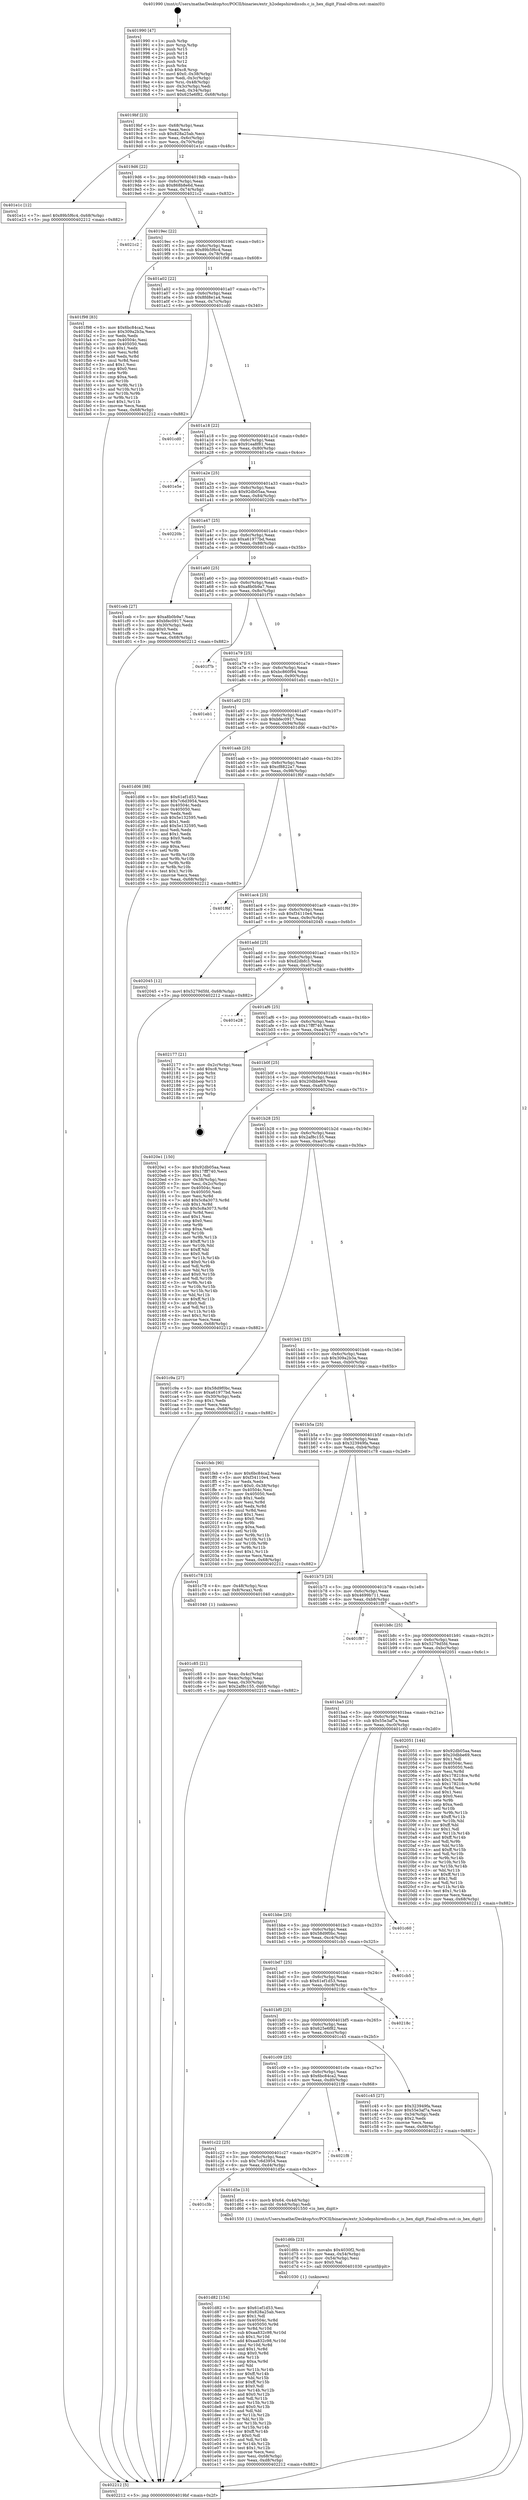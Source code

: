 digraph "0x401990" {
  label = "0x401990 (/mnt/c/Users/mathe/Desktop/tcc/POCII/binaries/extr_h2odepshiredissds.c_is_hex_digit_Final-ollvm.out::main(0))"
  labelloc = "t"
  node[shape=record]

  Entry [label="",width=0.3,height=0.3,shape=circle,fillcolor=black,style=filled]
  "0x4019bf" [label="{
     0x4019bf [23]\l
     | [instrs]\l
     &nbsp;&nbsp;0x4019bf \<+3\>: mov -0x68(%rbp),%eax\l
     &nbsp;&nbsp;0x4019c2 \<+2\>: mov %eax,%ecx\l
     &nbsp;&nbsp;0x4019c4 \<+6\>: sub $0x828a25ab,%ecx\l
     &nbsp;&nbsp;0x4019ca \<+3\>: mov %eax,-0x6c(%rbp)\l
     &nbsp;&nbsp;0x4019cd \<+3\>: mov %ecx,-0x70(%rbp)\l
     &nbsp;&nbsp;0x4019d0 \<+6\>: je 0000000000401e1c \<main+0x48c\>\l
  }"]
  "0x401e1c" [label="{
     0x401e1c [12]\l
     | [instrs]\l
     &nbsp;&nbsp;0x401e1c \<+7\>: movl $0x89b5f6c4,-0x68(%rbp)\l
     &nbsp;&nbsp;0x401e23 \<+5\>: jmp 0000000000402212 \<main+0x882\>\l
  }"]
  "0x4019d6" [label="{
     0x4019d6 [22]\l
     | [instrs]\l
     &nbsp;&nbsp;0x4019d6 \<+5\>: jmp 00000000004019db \<main+0x4b\>\l
     &nbsp;&nbsp;0x4019db \<+3\>: mov -0x6c(%rbp),%eax\l
     &nbsp;&nbsp;0x4019de \<+5\>: sub $0x868b8e6d,%eax\l
     &nbsp;&nbsp;0x4019e3 \<+3\>: mov %eax,-0x74(%rbp)\l
     &nbsp;&nbsp;0x4019e6 \<+6\>: je 00000000004021c2 \<main+0x832\>\l
  }"]
  Exit [label="",width=0.3,height=0.3,shape=circle,fillcolor=black,style=filled,peripheries=2]
  "0x4021c2" [label="{
     0x4021c2\l
  }", style=dashed]
  "0x4019ec" [label="{
     0x4019ec [22]\l
     | [instrs]\l
     &nbsp;&nbsp;0x4019ec \<+5\>: jmp 00000000004019f1 \<main+0x61\>\l
     &nbsp;&nbsp;0x4019f1 \<+3\>: mov -0x6c(%rbp),%eax\l
     &nbsp;&nbsp;0x4019f4 \<+5\>: sub $0x89b5f6c4,%eax\l
     &nbsp;&nbsp;0x4019f9 \<+3\>: mov %eax,-0x78(%rbp)\l
     &nbsp;&nbsp;0x4019fc \<+6\>: je 0000000000401f98 \<main+0x608\>\l
  }"]
  "0x401d82" [label="{
     0x401d82 [154]\l
     | [instrs]\l
     &nbsp;&nbsp;0x401d82 \<+5\>: mov $0x61ef1d53,%esi\l
     &nbsp;&nbsp;0x401d87 \<+5\>: mov $0x828a25ab,%ecx\l
     &nbsp;&nbsp;0x401d8c \<+2\>: mov $0x1,%dl\l
     &nbsp;&nbsp;0x401d8e \<+8\>: mov 0x40504c,%r8d\l
     &nbsp;&nbsp;0x401d96 \<+8\>: mov 0x405050,%r9d\l
     &nbsp;&nbsp;0x401d9e \<+3\>: mov %r8d,%r10d\l
     &nbsp;&nbsp;0x401da1 \<+7\>: sub $0xaa832c98,%r10d\l
     &nbsp;&nbsp;0x401da8 \<+4\>: sub $0x1,%r10d\l
     &nbsp;&nbsp;0x401dac \<+7\>: add $0xaa832c98,%r10d\l
     &nbsp;&nbsp;0x401db3 \<+4\>: imul %r10d,%r8d\l
     &nbsp;&nbsp;0x401db7 \<+4\>: and $0x1,%r8d\l
     &nbsp;&nbsp;0x401dbb \<+4\>: cmp $0x0,%r8d\l
     &nbsp;&nbsp;0x401dbf \<+4\>: sete %r11b\l
     &nbsp;&nbsp;0x401dc3 \<+4\>: cmp $0xa,%r9d\l
     &nbsp;&nbsp;0x401dc7 \<+3\>: setl %bl\l
     &nbsp;&nbsp;0x401dca \<+3\>: mov %r11b,%r14b\l
     &nbsp;&nbsp;0x401dcd \<+4\>: xor $0xff,%r14b\l
     &nbsp;&nbsp;0x401dd1 \<+3\>: mov %bl,%r15b\l
     &nbsp;&nbsp;0x401dd4 \<+4\>: xor $0xff,%r15b\l
     &nbsp;&nbsp;0x401dd8 \<+3\>: xor $0x0,%dl\l
     &nbsp;&nbsp;0x401ddb \<+3\>: mov %r14b,%r12b\l
     &nbsp;&nbsp;0x401dde \<+4\>: and $0x0,%r12b\l
     &nbsp;&nbsp;0x401de2 \<+3\>: and %dl,%r11b\l
     &nbsp;&nbsp;0x401de5 \<+3\>: mov %r15b,%r13b\l
     &nbsp;&nbsp;0x401de8 \<+4\>: and $0x0,%r13b\l
     &nbsp;&nbsp;0x401dec \<+2\>: and %dl,%bl\l
     &nbsp;&nbsp;0x401dee \<+3\>: or %r11b,%r12b\l
     &nbsp;&nbsp;0x401df1 \<+3\>: or %bl,%r13b\l
     &nbsp;&nbsp;0x401df4 \<+3\>: xor %r13b,%r12b\l
     &nbsp;&nbsp;0x401df7 \<+3\>: or %r15b,%r14b\l
     &nbsp;&nbsp;0x401dfa \<+4\>: xor $0xff,%r14b\l
     &nbsp;&nbsp;0x401dfe \<+3\>: or $0x0,%dl\l
     &nbsp;&nbsp;0x401e01 \<+3\>: and %dl,%r14b\l
     &nbsp;&nbsp;0x401e04 \<+3\>: or %r14b,%r12b\l
     &nbsp;&nbsp;0x401e07 \<+4\>: test $0x1,%r12b\l
     &nbsp;&nbsp;0x401e0b \<+3\>: cmovne %ecx,%esi\l
     &nbsp;&nbsp;0x401e0e \<+3\>: mov %esi,-0x68(%rbp)\l
     &nbsp;&nbsp;0x401e11 \<+6\>: mov %eax,-0xd8(%rbp)\l
     &nbsp;&nbsp;0x401e17 \<+5\>: jmp 0000000000402212 \<main+0x882\>\l
  }"]
  "0x401f98" [label="{
     0x401f98 [83]\l
     | [instrs]\l
     &nbsp;&nbsp;0x401f98 \<+5\>: mov $0x6bc84ca2,%eax\l
     &nbsp;&nbsp;0x401f9d \<+5\>: mov $0x309a2b3a,%ecx\l
     &nbsp;&nbsp;0x401fa2 \<+2\>: xor %edx,%edx\l
     &nbsp;&nbsp;0x401fa4 \<+7\>: mov 0x40504c,%esi\l
     &nbsp;&nbsp;0x401fab \<+7\>: mov 0x405050,%edi\l
     &nbsp;&nbsp;0x401fb2 \<+3\>: sub $0x1,%edx\l
     &nbsp;&nbsp;0x401fb5 \<+3\>: mov %esi,%r8d\l
     &nbsp;&nbsp;0x401fb8 \<+3\>: add %edx,%r8d\l
     &nbsp;&nbsp;0x401fbb \<+4\>: imul %r8d,%esi\l
     &nbsp;&nbsp;0x401fbf \<+3\>: and $0x1,%esi\l
     &nbsp;&nbsp;0x401fc2 \<+3\>: cmp $0x0,%esi\l
     &nbsp;&nbsp;0x401fc5 \<+4\>: sete %r9b\l
     &nbsp;&nbsp;0x401fc9 \<+3\>: cmp $0xa,%edi\l
     &nbsp;&nbsp;0x401fcc \<+4\>: setl %r10b\l
     &nbsp;&nbsp;0x401fd0 \<+3\>: mov %r9b,%r11b\l
     &nbsp;&nbsp;0x401fd3 \<+3\>: and %r10b,%r11b\l
     &nbsp;&nbsp;0x401fd6 \<+3\>: xor %r10b,%r9b\l
     &nbsp;&nbsp;0x401fd9 \<+3\>: or %r9b,%r11b\l
     &nbsp;&nbsp;0x401fdc \<+4\>: test $0x1,%r11b\l
     &nbsp;&nbsp;0x401fe0 \<+3\>: cmovne %ecx,%eax\l
     &nbsp;&nbsp;0x401fe3 \<+3\>: mov %eax,-0x68(%rbp)\l
     &nbsp;&nbsp;0x401fe6 \<+5\>: jmp 0000000000402212 \<main+0x882\>\l
  }"]
  "0x401a02" [label="{
     0x401a02 [22]\l
     | [instrs]\l
     &nbsp;&nbsp;0x401a02 \<+5\>: jmp 0000000000401a07 \<main+0x77\>\l
     &nbsp;&nbsp;0x401a07 \<+3\>: mov -0x6c(%rbp),%eax\l
     &nbsp;&nbsp;0x401a0a \<+5\>: sub $0x8fd8e1a4,%eax\l
     &nbsp;&nbsp;0x401a0f \<+3\>: mov %eax,-0x7c(%rbp)\l
     &nbsp;&nbsp;0x401a12 \<+6\>: je 0000000000401cd0 \<main+0x340\>\l
  }"]
  "0x401d6b" [label="{
     0x401d6b [23]\l
     | [instrs]\l
     &nbsp;&nbsp;0x401d6b \<+10\>: movabs $0x4030f2,%rdi\l
     &nbsp;&nbsp;0x401d75 \<+3\>: mov %eax,-0x54(%rbp)\l
     &nbsp;&nbsp;0x401d78 \<+3\>: mov -0x54(%rbp),%esi\l
     &nbsp;&nbsp;0x401d7b \<+2\>: mov $0x0,%al\l
     &nbsp;&nbsp;0x401d7d \<+5\>: call 0000000000401030 \<printf@plt\>\l
     | [calls]\l
     &nbsp;&nbsp;0x401030 \{1\} (unknown)\l
  }"]
  "0x401cd0" [label="{
     0x401cd0\l
  }", style=dashed]
  "0x401a18" [label="{
     0x401a18 [22]\l
     | [instrs]\l
     &nbsp;&nbsp;0x401a18 \<+5\>: jmp 0000000000401a1d \<main+0x8d\>\l
     &nbsp;&nbsp;0x401a1d \<+3\>: mov -0x6c(%rbp),%eax\l
     &nbsp;&nbsp;0x401a20 \<+5\>: sub $0x91ea8f81,%eax\l
     &nbsp;&nbsp;0x401a25 \<+3\>: mov %eax,-0x80(%rbp)\l
     &nbsp;&nbsp;0x401a28 \<+6\>: je 0000000000401e5e \<main+0x4ce\>\l
  }"]
  "0x401c3b" [label="{
     0x401c3b\l
  }", style=dashed]
  "0x401e5e" [label="{
     0x401e5e\l
  }", style=dashed]
  "0x401a2e" [label="{
     0x401a2e [25]\l
     | [instrs]\l
     &nbsp;&nbsp;0x401a2e \<+5\>: jmp 0000000000401a33 \<main+0xa3\>\l
     &nbsp;&nbsp;0x401a33 \<+3\>: mov -0x6c(%rbp),%eax\l
     &nbsp;&nbsp;0x401a36 \<+5\>: sub $0x92db05aa,%eax\l
     &nbsp;&nbsp;0x401a3b \<+6\>: mov %eax,-0x84(%rbp)\l
     &nbsp;&nbsp;0x401a41 \<+6\>: je 000000000040220b \<main+0x87b\>\l
  }"]
  "0x401d5e" [label="{
     0x401d5e [13]\l
     | [instrs]\l
     &nbsp;&nbsp;0x401d5e \<+4\>: movb $0x64,-0x4d(%rbp)\l
     &nbsp;&nbsp;0x401d62 \<+4\>: movsbl -0x4d(%rbp),%edi\l
     &nbsp;&nbsp;0x401d66 \<+5\>: call 0000000000401550 \<is_hex_digit\>\l
     | [calls]\l
     &nbsp;&nbsp;0x401550 \{1\} (/mnt/c/Users/mathe/Desktop/tcc/POCII/binaries/extr_h2odepshiredissds.c_is_hex_digit_Final-ollvm.out::is_hex_digit)\l
  }"]
  "0x40220b" [label="{
     0x40220b\l
  }", style=dashed]
  "0x401a47" [label="{
     0x401a47 [25]\l
     | [instrs]\l
     &nbsp;&nbsp;0x401a47 \<+5\>: jmp 0000000000401a4c \<main+0xbc\>\l
     &nbsp;&nbsp;0x401a4c \<+3\>: mov -0x6c(%rbp),%eax\l
     &nbsp;&nbsp;0x401a4f \<+5\>: sub $0xa61977bd,%eax\l
     &nbsp;&nbsp;0x401a54 \<+6\>: mov %eax,-0x88(%rbp)\l
     &nbsp;&nbsp;0x401a5a \<+6\>: je 0000000000401ceb \<main+0x35b\>\l
  }"]
  "0x401c22" [label="{
     0x401c22 [25]\l
     | [instrs]\l
     &nbsp;&nbsp;0x401c22 \<+5\>: jmp 0000000000401c27 \<main+0x297\>\l
     &nbsp;&nbsp;0x401c27 \<+3\>: mov -0x6c(%rbp),%eax\l
     &nbsp;&nbsp;0x401c2a \<+5\>: sub $0x7c6d3954,%eax\l
     &nbsp;&nbsp;0x401c2f \<+6\>: mov %eax,-0xd4(%rbp)\l
     &nbsp;&nbsp;0x401c35 \<+6\>: je 0000000000401d5e \<main+0x3ce\>\l
  }"]
  "0x401ceb" [label="{
     0x401ceb [27]\l
     | [instrs]\l
     &nbsp;&nbsp;0x401ceb \<+5\>: mov $0xa8b0b9a7,%eax\l
     &nbsp;&nbsp;0x401cf0 \<+5\>: mov $0xbfec0917,%ecx\l
     &nbsp;&nbsp;0x401cf5 \<+3\>: mov -0x30(%rbp),%edx\l
     &nbsp;&nbsp;0x401cf8 \<+3\>: cmp $0x0,%edx\l
     &nbsp;&nbsp;0x401cfb \<+3\>: cmove %ecx,%eax\l
     &nbsp;&nbsp;0x401cfe \<+3\>: mov %eax,-0x68(%rbp)\l
     &nbsp;&nbsp;0x401d01 \<+5\>: jmp 0000000000402212 \<main+0x882\>\l
  }"]
  "0x401a60" [label="{
     0x401a60 [25]\l
     | [instrs]\l
     &nbsp;&nbsp;0x401a60 \<+5\>: jmp 0000000000401a65 \<main+0xd5\>\l
     &nbsp;&nbsp;0x401a65 \<+3\>: mov -0x6c(%rbp),%eax\l
     &nbsp;&nbsp;0x401a68 \<+5\>: sub $0xa8b0b9a7,%eax\l
     &nbsp;&nbsp;0x401a6d \<+6\>: mov %eax,-0x8c(%rbp)\l
     &nbsp;&nbsp;0x401a73 \<+6\>: je 0000000000401f7b \<main+0x5eb\>\l
  }"]
  "0x4021f8" [label="{
     0x4021f8\l
  }", style=dashed]
  "0x401f7b" [label="{
     0x401f7b\l
  }", style=dashed]
  "0x401a79" [label="{
     0x401a79 [25]\l
     | [instrs]\l
     &nbsp;&nbsp;0x401a79 \<+5\>: jmp 0000000000401a7e \<main+0xee\>\l
     &nbsp;&nbsp;0x401a7e \<+3\>: mov -0x6c(%rbp),%eax\l
     &nbsp;&nbsp;0x401a81 \<+5\>: sub $0xbc860f94,%eax\l
     &nbsp;&nbsp;0x401a86 \<+6\>: mov %eax,-0x90(%rbp)\l
     &nbsp;&nbsp;0x401a8c \<+6\>: je 0000000000401eb1 \<main+0x521\>\l
  }"]
  "0x401c85" [label="{
     0x401c85 [21]\l
     | [instrs]\l
     &nbsp;&nbsp;0x401c85 \<+3\>: mov %eax,-0x4c(%rbp)\l
     &nbsp;&nbsp;0x401c88 \<+3\>: mov -0x4c(%rbp),%eax\l
     &nbsp;&nbsp;0x401c8b \<+3\>: mov %eax,-0x30(%rbp)\l
     &nbsp;&nbsp;0x401c8e \<+7\>: movl $0x2af8c155,-0x68(%rbp)\l
     &nbsp;&nbsp;0x401c95 \<+5\>: jmp 0000000000402212 \<main+0x882\>\l
  }"]
  "0x401eb1" [label="{
     0x401eb1\l
  }", style=dashed]
  "0x401a92" [label="{
     0x401a92 [25]\l
     | [instrs]\l
     &nbsp;&nbsp;0x401a92 \<+5\>: jmp 0000000000401a97 \<main+0x107\>\l
     &nbsp;&nbsp;0x401a97 \<+3\>: mov -0x6c(%rbp),%eax\l
     &nbsp;&nbsp;0x401a9a \<+5\>: sub $0xbfec0917,%eax\l
     &nbsp;&nbsp;0x401a9f \<+6\>: mov %eax,-0x94(%rbp)\l
     &nbsp;&nbsp;0x401aa5 \<+6\>: je 0000000000401d06 \<main+0x376\>\l
  }"]
  "0x401990" [label="{
     0x401990 [47]\l
     | [instrs]\l
     &nbsp;&nbsp;0x401990 \<+1\>: push %rbp\l
     &nbsp;&nbsp;0x401991 \<+3\>: mov %rsp,%rbp\l
     &nbsp;&nbsp;0x401994 \<+2\>: push %r15\l
     &nbsp;&nbsp;0x401996 \<+2\>: push %r14\l
     &nbsp;&nbsp;0x401998 \<+2\>: push %r13\l
     &nbsp;&nbsp;0x40199a \<+2\>: push %r12\l
     &nbsp;&nbsp;0x40199c \<+1\>: push %rbx\l
     &nbsp;&nbsp;0x40199d \<+7\>: sub $0xc8,%rsp\l
     &nbsp;&nbsp;0x4019a4 \<+7\>: movl $0x0,-0x38(%rbp)\l
     &nbsp;&nbsp;0x4019ab \<+3\>: mov %edi,-0x3c(%rbp)\l
     &nbsp;&nbsp;0x4019ae \<+4\>: mov %rsi,-0x48(%rbp)\l
     &nbsp;&nbsp;0x4019b2 \<+3\>: mov -0x3c(%rbp),%edi\l
     &nbsp;&nbsp;0x4019b5 \<+3\>: mov %edi,-0x34(%rbp)\l
     &nbsp;&nbsp;0x4019b8 \<+7\>: movl $0x625e6f82,-0x68(%rbp)\l
  }"]
  "0x401d06" [label="{
     0x401d06 [88]\l
     | [instrs]\l
     &nbsp;&nbsp;0x401d06 \<+5\>: mov $0x61ef1d53,%eax\l
     &nbsp;&nbsp;0x401d0b \<+5\>: mov $0x7c6d3954,%ecx\l
     &nbsp;&nbsp;0x401d10 \<+7\>: mov 0x40504c,%edx\l
     &nbsp;&nbsp;0x401d17 \<+7\>: mov 0x405050,%esi\l
     &nbsp;&nbsp;0x401d1e \<+2\>: mov %edx,%edi\l
     &nbsp;&nbsp;0x401d20 \<+6\>: sub $0x5e132595,%edi\l
     &nbsp;&nbsp;0x401d26 \<+3\>: sub $0x1,%edi\l
     &nbsp;&nbsp;0x401d29 \<+6\>: add $0x5e132595,%edi\l
     &nbsp;&nbsp;0x401d2f \<+3\>: imul %edi,%edx\l
     &nbsp;&nbsp;0x401d32 \<+3\>: and $0x1,%edx\l
     &nbsp;&nbsp;0x401d35 \<+3\>: cmp $0x0,%edx\l
     &nbsp;&nbsp;0x401d38 \<+4\>: sete %r8b\l
     &nbsp;&nbsp;0x401d3c \<+3\>: cmp $0xa,%esi\l
     &nbsp;&nbsp;0x401d3f \<+4\>: setl %r9b\l
     &nbsp;&nbsp;0x401d43 \<+3\>: mov %r8b,%r10b\l
     &nbsp;&nbsp;0x401d46 \<+3\>: and %r9b,%r10b\l
     &nbsp;&nbsp;0x401d49 \<+3\>: xor %r9b,%r8b\l
     &nbsp;&nbsp;0x401d4c \<+3\>: or %r8b,%r10b\l
     &nbsp;&nbsp;0x401d4f \<+4\>: test $0x1,%r10b\l
     &nbsp;&nbsp;0x401d53 \<+3\>: cmovne %ecx,%eax\l
     &nbsp;&nbsp;0x401d56 \<+3\>: mov %eax,-0x68(%rbp)\l
     &nbsp;&nbsp;0x401d59 \<+5\>: jmp 0000000000402212 \<main+0x882\>\l
  }"]
  "0x401aab" [label="{
     0x401aab [25]\l
     | [instrs]\l
     &nbsp;&nbsp;0x401aab \<+5\>: jmp 0000000000401ab0 \<main+0x120\>\l
     &nbsp;&nbsp;0x401ab0 \<+3\>: mov -0x6c(%rbp),%eax\l
     &nbsp;&nbsp;0x401ab3 \<+5\>: sub $0xcf8822a7,%eax\l
     &nbsp;&nbsp;0x401ab8 \<+6\>: mov %eax,-0x98(%rbp)\l
     &nbsp;&nbsp;0x401abe \<+6\>: je 0000000000401f6f \<main+0x5df\>\l
  }"]
  "0x402212" [label="{
     0x402212 [5]\l
     | [instrs]\l
     &nbsp;&nbsp;0x402212 \<+5\>: jmp 00000000004019bf \<main+0x2f\>\l
  }"]
  "0x401f6f" [label="{
     0x401f6f\l
  }", style=dashed]
  "0x401ac4" [label="{
     0x401ac4 [25]\l
     | [instrs]\l
     &nbsp;&nbsp;0x401ac4 \<+5\>: jmp 0000000000401ac9 \<main+0x139\>\l
     &nbsp;&nbsp;0x401ac9 \<+3\>: mov -0x6c(%rbp),%eax\l
     &nbsp;&nbsp;0x401acc \<+5\>: sub $0xf34110e4,%eax\l
     &nbsp;&nbsp;0x401ad1 \<+6\>: mov %eax,-0x9c(%rbp)\l
     &nbsp;&nbsp;0x401ad7 \<+6\>: je 0000000000402045 \<main+0x6b5\>\l
  }"]
  "0x401c09" [label="{
     0x401c09 [25]\l
     | [instrs]\l
     &nbsp;&nbsp;0x401c09 \<+5\>: jmp 0000000000401c0e \<main+0x27e\>\l
     &nbsp;&nbsp;0x401c0e \<+3\>: mov -0x6c(%rbp),%eax\l
     &nbsp;&nbsp;0x401c11 \<+5\>: sub $0x6bc84ca2,%eax\l
     &nbsp;&nbsp;0x401c16 \<+6\>: mov %eax,-0xd0(%rbp)\l
     &nbsp;&nbsp;0x401c1c \<+6\>: je 00000000004021f8 \<main+0x868\>\l
  }"]
  "0x402045" [label="{
     0x402045 [12]\l
     | [instrs]\l
     &nbsp;&nbsp;0x402045 \<+7\>: movl $0x5279d5fd,-0x68(%rbp)\l
     &nbsp;&nbsp;0x40204c \<+5\>: jmp 0000000000402212 \<main+0x882\>\l
  }"]
  "0x401add" [label="{
     0x401add [25]\l
     | [instrs]\l
     &nbsp;&nbsp;0x401add \<+5\>: jmp 0000000000401ae2 \<main+0x152\>\l
     &nbsp;&nbsp;0x401ae2 \<+3\>: mov -0x6c(%rbp),%eax\l
     &nbsp;&nbsp;0x401ae5 \<+5\>: sub $0xd2dbfc3,%eax\l
     &nbsp;&nbsp;0x401aea \<+6\>: mov %eax,-0xa0(%rbp)\l
     &nbsp;&nbsp;0x401af0 \<+6\>: je 0000000000401e28 \<main+0x498\>\l
  }"]
  "0x401c45" [label="{
     0x401c45 [27]\l
     | [instrs]\l
     &nbsp;&nbsp;0x401c45 \<+5\>: mov $0x323949fa,%eax\l
     &nbsp;&nbsp;0x401c4a \<+5\>: mov $0x55e3af7a,%ecx\l
     &nbsp;&nbsp;0x401c4f \<+3\>: mov -0x34(%rbp),%edx\l
     &nbsp;&nbsp;0x401c52 \<+3\>: cmp $0x2,%edx\l
     &nbsp;&nbsp;0x401c55 \<+3\>: cmovne %ecx,%eax\l
     &nbsp;&nbsp;0x401c58 \<+3\>: mov %eax,-0x68(%rbp)\l
     &nbsp;&nbsp;0x401c5b \<+5\>: jmp 0000000000402212 \<main+0x882\>\l
  }"]
  "0x401e28" [label="{
     0x401e28\l
  }", style=dashed]
  "0x401af6" [label="{
     0x401af6 [25]\l
     | [instrs]\l
     &nbsp;&nbsp;0x401af6 \<+5\>: jmp 0000000000401afb \<main+0x16b\>\l
     &nbsp;&nbsp;0x401afb \<+3\>: mov -0x6c(%rbp),%eax\l
     &nbsp;&nbsp;0x401afe \<+5\>: sub $0x17fff740,%eax\l
     &nbsp;&nbsp;0x401b03 \<+6\>: mov %eax,-0xa4(%rbp)\l
     &nbsp;&nbsp;0x401b09 \<+6\>: je 0000000000402177 \<main+0x7e7\>\l
  }"]
  "0x401bf0" [label="{
     0x401bf0 [25]\l
     | [instrs]\l
     &nbsp;&nbsp;0x401bf0 \<+5\>: jmp 0000000000401bf5 \<main+0x265\>\l
     &nbsp;&nbsp;0x401bf5 \<+3\>: mov -0x6c(%rbp),%eax\l
     &nbsp;&nbsp;0x401bf8 \<+5\>: sub $0x625e6f82,%eax\l
     &nbsp;&nbsp;0x401bfd \<+6\>: mov %eax,-0xcc(%rbp)\l
     &nbsp;&nbsp;0x401c03 \<+6\>: je 0000000000401c45 \<main+0x2b5\>\l
  }"]
  "0x402177" [label="{
     0x402177 [21]\l
     | [instrs]\l
     &nbsp;&nbsp;0x402177 \<+3\>: mov -0x2c(%rbp),%eax\l
     &nbsp;&nbsp;0x40217a \<+7\>: add $0xc8,%rsp\l
     &nbsp;&nbsp;0x402181 \<+1\>: pop %rbx\l
     &nbsp;&nbsp;0x402182 \<+2\>: pop %r12\l
     &nbsp;&nbsp;0x402184 \<+2\>: pop %r13\l
     &nbsp;&nbsp;0x402186 \<+2\>: pop %r14\l
     &nbsp;&nbsp;0x402188 \<+2\>: pop %r15\l
     &nbsp;&nbsp;0x40218a \<+1\>: pop %rbp\l
     &nbsp;&nbsp;0x40218b \<+1\>: ret\l
  }"]
  "0x401b0f" [label="{
     0x401b0f [25]\l
     | [instrs]\l
     &nbsp;&nbsp;0x401b0f \<+5\>: jmp 0000000000401b14 \<main+0x184\>\l
     &nbsp;&nbsp;0x401b14 \<+3\>: mov -0x6c(%rbp),%eax\l
     &nbsp;&nbsp;0x401b17 \<+5\>: sub $0x20dbbe69,%eax\l
     &nbsp;&nbsp;0x401b1c \<+6\>: mov %eax,-0xa8(%rbp)\l
     &nbsp;&nbsp;0x401b22 \<+6\>: je 00000000004020e1 \<main+0x751\>\l
  }"]
  "0x40218c" [label="{
     0x40218c\l
  }", style=dashed]
  "0x4020e1" [label="{
     0x4020e1 [150]\l
     | [instrs]\l
     &nbsp;&nbsp;0x4020e1 \<+5\>: mov $0x92db05aa,%eax\l
     &nbsp;&nbsp;0x4020e6 \<+5\>: mov $0x17fff740,%ecx\l
     &nbsp;&nbsp;0x4020eb \<+2\>: mov $0x1,%dl\l
     &nbsp;&nbsp;0x4020ed \<+3\>: mov -0x38(%rbp),%esi\l
     &nbsp;&nbsp;0x4020f0 \<+3\>: mov %esi,-0x2c(%rbp)\l
     &nbsp;&nbsp;0x4020f3 \<+7\>: mov 0x40504c,%esi\l
     &nbsp;&nbsp;0x4020fa \<+7\>: mov 0x405050,%edi\l
     &nbsp;&nbsp;0x402101 \<+3\>: mov %esi,%r8d\l
     &nbsp;&nbsp;0x402104 \<+7\>: add $0x5c8a3073,%r8d\l
     &nbsp;&nbsp;0x40210b \<+4\>: sub $0x1,%r8d\l
     &nbsp;&nbsp;0x40210f \<+7\>: sub $0x5c8a3073,%r8d\l
     &nbsp;&nbsp;0x402116 \<+4\>: imul %r8d,%esi\l
     &nbsp;&nbsp;0x40211a \<+3\>: and $0x1,%esi\l
     &nbsp;&nbsp;0x40211d \<+3\>: cmp $0x0,%esi\l
     &nbsp;&nbsp;0x402120 \<+4\>: sete %r9b\l
     &nbsp;&nbsp;0x402124 \<+3\>: cmp $0xa,%edi\l
     &nbsp;&nbsp;0x402127 \<+4\>: setl %r10b\l
     &nbsp;&nbsp;0x40212b \<+3\>: mov %r9b,%r11b\l
     &nbsp;&nbsp;0x40212e \<+4\>: xor $0xff,%r11b\l
     &nbsp;&nbsp;0x402132 \<+3\>: mov %r10b,%bl\l
     &nbsp;&nbsp;0x402135 \<+3\>: xor $0xff,%bl\l
     &nbsp;&nbsp;0x402138 \<+3\>: xor $0x0,%dl\l
     &nbsp;&nbsp;0x40213b \<+3\>: mov %r11b,%r14b\l
     &nbsp;&nbsp;0x40213e \<+4\>: and $0x0,%r14b\l
     &nbsp;&nbsp;0x402142 \<+3\>: and %dl,%r9b\l
     &nbsp;&nbsp;0x402145 \<+3\>: mov %bl,%r15b\l
     &nbsp;&nbsp;0x402148 \<+4\>: and $0x0,%r15b\l
     &nbsp;&nbsp;0x40214c \<+3\>: and %dl,%r10b\l
     &nbsp;&nbsp;0x40214f \<+3\>: or %r9b,%r14b\l
     &nbsp;&nbsp;0x402152 \<+3\>: or %r10b,%r15b\l
     &nbsp;&nbsp;0x402155 \<+3\>: xor %r15b,%r14b\l
     &nbsp;&nbsp;0x402158 \<+3\>: or %bl,%r11b\l
     &nbsp;&nbsp;0x40215b \<+4\>: xor $0xff,%r11b\l
     &nbsp;&nbsp;0x40215f \<+3\>: or $0x0,%dl\l
     &nbsp;&nbsp;0x402162 \<+3\>: and %dl,%r11b\l
     &nbsp;&nbsp;0x402165 \<+3\>: or %r11b,%r14b\l
     &nbsp;&nbsp;0x402168 \<+4\>: test $0x1,%r14b\l
     &nbsp;&nbsp;0x40216c \<+3\>: cmovne %ecx,%eax\l
     &nbsp;&nbsp;0x40216f \<+3\>: mov %eax,-0x68(%rbp)\l
     &nbsp;&nbsp;0x402172 \<+5\>: jmp 0000000000402212 \<main+0x882\>\l
  }"]
  "0x401b28" [label="{
     0x401b28 [25]\l
     | [instrs]\l
     &nbsp;&nbsp;0x401b28 \<+5\>: jmp 0000000000401b2d \<main+0x19d\>\l
     &nbsp;&nbsp;0x401b2d \<+3\>: mov -0x6c(%rbp),%eax\l
     &nbsp;&nbsp;0x401b30 \<+5\>: sub $0x2af8c155,%eax\l
     &nbsp;&nbsp;0x401b35 \<+6\>: mov %eax,-0xac(%rbp)\l
     &nbsp;&nbsp;0x401b3b \<+6\>: je 0000000000401c9a \<main+0x30a\>\l
  }"]
  "0x401bd7" [label="{
     0x401bd7 [25]\l
     | [instrs]\l
     &nbsp;&nbsp;0x401bd7 \<+5\>: jmp 0000000000401bdc \<main+0x24c\>\l
     &nbsp;&nbsp;0x401bdc \<+3\>: mov -0x6c(%rbp),%eax\l
     &nbsp;&nbsp;0x401bdf \<+5\>: sub $0x61ef1d53,%eax\l
     &nbsp;&nbsp;0x401be4 \<+6\>: mov %eax,-0xc8(%rbp)\l
     &nbsp;&nbsp;0x401bea \<+6\>: je 000000000040218c \<main+0x7fc\>\l
  }"]
  "0x401c9a" [label="{
     0x401c9a [27]\l
     | [instrs]\l
     &nbsp;&nbsp;0x401c9a \<+5\>: mov $0x58d9f0bc,%eax\l
     &nbsp;&nbsp;0x401c9f \<+5\>: mov $0xa61977bd,%ecx\l
     &nbsp;&nbsp;0x401ca4 \<+3\>: mov -0x30(%rbp),%edx\l
     &nbsp;&nbsp;0x401ca7 \<+3\>: cmp $0x1,%edx\l
     &nbsp;&nbsp;0x401caa \<+3\>: cmovl %ecx,%eax\l
     &nbsp;&nbsp;0x401cad \<+3\>: mov %eax,-0x68(%rbp)\l
     &nbsp;&nbsp;0x401cb0 \<+5\>: jmp 0000000000402212 \<main+0x882\>\l
  }"]
  "0x401b41" [label="{
     0x401b41 [25]\l
     | [instrs]\l
     &nbsp;&nbsp;0x401b41 \<+5\>: jmp 0000000000401b46 \<main+0x1b6\>\l
     &nbsp;&nbsp;0x401b46 \<+3\>: mov -0x6c(%rbp),%eax\l
     &nbsp;&nbsp;0x401b49 \<+5\>: sub $0x309a2b3a,%eax\l
     &nbsp;&nbsp;0x401b4e \<+6\>: mov %eax,-0xb0(%rbp)\l
     &nbsp;&nbsp;0x401b54 \<+6\>: je 0000000000401feb \<main+0x65b\>\l
  }"]
  "0x401cb5" [label="{
     0x401cb5\l
  }", style=dashed]
  "0x401feb" [label="{
     0x401feb [90]\l
     | [instrs]\l
     &nbsp;&nbsp;0x401feb \<+5\>: mov $0x6bc84ca2,%eax\l
     &nbsp;&nbsp;0x401ff0 \<+5\>: mov $0xf34110e4,%ecx\l
     &nbsp;&nbsp;0x401ff5 \<+2\>: xor %edx,%edx\l
     &nbsp;&nbsp;0x401ff7 \<+7\>: movl $0x0,-0x38(%rbp)\l
     &nbsp;&nbsp;0x401ffe \<+7\>: mov 0x40504c,%esi\l
     &nbsp;&nbsp;0x402005 \<+7\>: mov 0x405050,%edi\l
     &nbsp;&nbsp;0x40200c \<+3\>: sub $0x1,%edx\l
     &nbsp;&nbsp;0x40200f \<+3\>: mov %esi,%r8d\l
     &nbsp;&nbsp;0x402012 \<+3\>: add %edx,%r8d\l
     &nbsp;&nbsp;0x402015 \<+4\>: imul %r8d,%esi\l
     &nbsp;&nbsp;0x402019 \<+3\>: and $0x1,%esi\l
     &nbsp;&nbsp;0x40201c \<+3\>: cmp $0x0,%esi\l
     &nbsp;&nbsp;0x40201f \<+4\>: sete %r9b\l
     &nbsp;&nbsp;0x402023 \<+3\>: cmp $0xa,%edi\l
     &nbsp;&nbsp;0x402026 \<+4\>: setl %r10b\l
     &nbsp;&nbsp;0x40202a \<+3\>: mov %r9b,%r11b\l
     &nbsp;&nbsp;0x40202d \<+3\>: and %r10b,%r11b\l
     &nbsp;&nbsp;0x402030 \<+3\>: xor %r10b,%r9b\l
     &nbsp;&nbsp;0x402033 \<+3\>: or %r9b,%r11b\l
     &nbsp;&nbsp;0x402036 \<+4\>: test $0x1,%r11b\l
     &nbsp;&nbsp;0x40203a \<+3\>: cmovne %ecx,%eax\l
     &nbsp;&nbsp;0x40203d \<+3\>: mov %eax,-0x68(%rbp)\l
     &nbsp;&nbsp;0x402040 \<+5\>: jmp 0000000000402212 \<main+0x882\>\l
  }"]
  "0x401b5a" [label="{
     0x401b5a [25]\l
     | [instrs]\l
     &nbsp;&nbsp;0x401b5a \<+5\>: jmp 0000000000401b5f \<main+0x1cf\>\l
     &nbsp;&nbsp;0x401b5f \<+3\>: mov -0x6c(%rbp),%eax\l
     &nbsp;&nbsp;0x401b62 \<+5\>: sub $0x323949fa,%eax\l
     &nbsp;&nbsp;0x401b67 \<+6\>: mov %eax,-0xb4(%rbp)\l
     &nbsp;&nbsp;0x401b6d \<+6\>: je 0000000000401c78 \<main+0x2e8\>\l
  }"]
  "0x401bbe" [label="{
     0x401bbe [25]\l
     | [instrs]\l
     &nbsp;&nbsp;0x401bbe \<+5\>: jmp 0000000000401bc3 \<main+0x233\>\l
     &nbsp;&nbsp;0x401bc3 \<+3\>: mov -0x6c(%rbp),%eax\l
     &nbsp;&nbsp;0x401bc6 \<+5\>: sub $0x58d9f0bc,%eax\l
     &nbsp;&nbsp;0x401bcb \<+6\>: mov %eax,-0xc4(%rbp)\l
     &nbsp;&nbsp;0x401bd1 \<+6\>: je 0000000000401cb5 \<main+0x325\>\l
  }"]
  "0x401c78" [label="{
     0x401c78 [13]\l
     | [instrs]\l
     &nbsp;&nbsp;0x401c78 \<+4\>: mov -0x48(%rbp),%rax\l
     &nbsp;&nbsp;0x401c7c \<+4\>: mov 0x8(%rax),%rdi\l
     &nbsp;&nbsp;0x401c80 \<+5\>: call 0000000000401040 \<atoi@plt\>\l
     | [calls]\l
     &nbsp;&nbsp;0x401040 \{1\} (unknown)\l
  }"]
  "0x401b73" [label="{
     0x401b73 [25]\l
     | [instrs]\l
     &nbsp;&nbsp;0x401b73 \<+5\>: jmp 0000000000401b78 \<main+0x1e8\>\l
     &nbsp;&nbsp;0x401b78 \<+3\>: mov -0x6c(%rbp),%eax\l
     &nbsp;&nbsp;0x401b7b \<+5\>: sub $0x4699b711,%eax\l
     &nbsp;&nbsp;0x401b80 \<+6\>: mov %eax,-0xb8(%rbp)\l
     &nbsp;&nbsp;0x401b86 \<+6\>: je 0000000000401f87 \<main+0x5f7\>\l
  }"]
  "0x401c60" [label="{
     0x401c60\l
  }", style=dashed]
  "0x401f87" [label="{
     0x401f87\l
  }", style=dashed]
  "0x401b8c" [label="{
     0x401b8c [25]\l
     | [instrs]\l
     &nbsp;&nbsp;0x401b8c \<+5\>: jmp 0000000000401b91 \<main+0x201\>\l
     &nbsp;&nbsp;0x401b91 \<+3\>: mov -0x6c(%rbp),%eax\l
     &nbsp;&nbsp;0x401b94 \<+5\>: sub $0x5279d5fd,%eax\l
     &nbsp;&nbsp;0x401b99 \<+6\>: mov %eax,-0xbc(%rbp)\l
     &nbsp;&nbsp;0x401b9f \<+6\>: je 0000000000402051 \<main+0x6c1\>\l
  }"]
  "0x401ba5" [label="{
     0x401ba5 [25]\l
     | [instrs]\l
     &nbsp;&nbsp;0x401ba5 \<+5\>: jmp 0000000000401baa \<main+0x21a\>\l
     &nbsp;&nbsp;0x401baa \<+3\>: mov -0x6c(%rbp),%eax\l
     &nbsp;&nbsp;0x401bad \<+5\>: sub $0x55e3af7a,%eax\l
     &nbsp;&nbsp;0x401bb2 \<+6\>: mov %eax,-0xc0(%rbp)\l
     &nbsp;&nbsp;0x401bb8 \<+6\>: je 0000000000401c60 \<main+0x2d0\>\l
  }"]
  "0x402051" [label="{
     0x402051 [144]\l
     | [instrs]\l
     &nbsp;&nbsp;0x402051 \<+5\>: mov $0x92db05aa,%eax\l
     &nbsp;&nbsp;0x402056 \<+5\>: mov $0x20dbbe69,%ecx\l
     &nbsp;&nbsp;0x40205b \<+2\>: mov $0x1,%dl\l
     &nbsp;&nbsp;0x40205d \<+7\>: mov 0x40504c,%esi\l
     &nbsp;&nbsp;0x402064 \<+7\>: mov 0x405050,%edi\l
     &nbsp;&nbsp;0x40206b \<+3\>: mov %esi,%r8d\l
     &nbsp;&nbsp;0x40206e \<+7\>: add $0x178218ce,%r8d\l
     &nbsp;&nbsp;0x402075 \<+4\>: sub $0x1,%r8d\l
     &nbsp;&nbsp;0x402079 \<+7\>: sub $0x178218ce,%r8d\l
     &nbsp;&nbsp;0x402080 \<+4\>: imul %r8d,%esi\l
     &nbsp;&nbsp;0x402084 \<+3\>: and $0x1,%esi\l
     &nbsp;&nbsp;0x402087 \<+3\>: cmp $0x0,%esi\l
     &nbsp;&nbsp;0x40208a \<+4\>: sete %r9b\l
     &nbsp;&nbsp;0x40208e \<+3\>: cmp $0xa,%edi\l
     &nbsp;&nbsp;0x402091 \<+4\>: setl %r10b\l
     &nbsp;&nbsp;0x402095 \<+3\>: mov %r9b,%r11b\l
     &nbsp;&nbsp;0x402098 \<+4\>: xor $0xff,%r11b\l
     &nbsp;&nbsp;0x40209c \<+3\>: mov %r10b,%bl\l
     &nbsp;&nbsp;0x40209f \<+3\>: xor $0xff,%bl\l
     &nbsp;&nbsp;0x4020a2 \<+3\>: xor $0x1,%dl\l
     &nbsp;&nbsp;0x4020a5 \<+3\>: mov %r11b,%r14b\l
     &nbsp;&nbsp;0x4020a8 \<+4\>: and $0xff,%r14b\l
     &nbsp;&nbsp;0x4020ac \<+3\>: and %dl,%r9b\l
     &nbsp;&nbsp;0x4020af \<+3\>: mov %bl,%r15b\l
     &nbsp;&nbsp;0x4020b2 \<+4\>: and $0xff,%r15b\l
     &nbsp;&nbsp;0x4020b6 \<+3\>: and %dl,%r10b\l
     &nbsp;&nbsp;0x4020b9 \<+3\>: or %r9b,%r14b\l
     &nbsp;&nbsp;0x4020bc \<+3\>: or %r10b,%r15b\l
     &nbsp;&nbsp;0x4020bf \<+3\>: xor %r15b,%r14b\l
     &nbsp;&nbsp;0x4020c2 \<+3\>: or %bl,%r11b\l
     &nbsp;&nbsp;0x4020c5 \<+4\>: xor $0xff,%r11b\l
     &nbsp;&nbsp;0x4020c9 \<+3\>: or $0x1,%dl\l
     &nbsp;&nbsp;0x4020cc \<+3\>: and %dl,%r11b\l
     &nbsp;&nbsp;0x4020cf \<+3\>: or %r11b,%r14b\l
     &nbsp;&nbsp;0x4020d2 \<+4\>: test $0x1,%r14b\l
     &nbsp;&nbsp;0x4020d6 \<+3\>: cmovne %ecx,%eax\l
     &nbsp;&nbsp;0x4020d9 \<+3\>: mov %eax,-0x68(%rbp)\l
     &nbsp;&nbsp;0x4020dc \<+5\>: jmp 0000000000402212 \<main+0x882\>\l
  }"]
  Entry -> "0x401990" [label=" 1"]
  "0x4019bf" -> "0x401e1c" [label=" 1"]
  "0x4019bf" -> "0x4019d6" [label=" 12"]
  "0x402177" -> Exit [label=" 1"]
  "0x4019d6" -> "0x4021c2" [label=" 0"]
  "0x4019d6" -> "0x4019ec" [label=" 12"]
  "0x4020e1" -> "0x402212" [label=" 1"]
  "0x4019ec" -> "0x401f98" [label=" 1"]
  "0x4019ec" -> "0x401a02" [label=" 11"]
  "0x402051" -> "0x402212" [label=" 1"]
  "0x401a02" -> "0x401cd0" [label=" 0"]
  "0x401a02" -> "0x401a18" [label=" 11"]
  "0x402045" -> "0x402212" [label=" 1"]
  "0x401a18" -> "0x401e5e" [label=" 0"]
  "0x401a18" -> "0x401a2e" [label=" 11"]
  "0x401feb" -> "0x402212" [label=" 1"]
  "0x401a2e" -> "0x40220b" [label=" 0"]
  "0x401a2e" -> "0x401a47" [label=" 11"]
  "0x401f98" -> "0x402212" [label=" 1"]
  "0x401a47" -> "0x401ceb" [label=" 1"]
  "0x401a47" -> "0x401a60" [label=" 10"]
  "0x401d82" -> "0x402212" [label=" 1"]
  "0x401a60" -> "0x401f7b" [label=" 0"]
  "0x401a60" -> "0x401a79" [label=" 10"]
  "0x401d6b" -> "0x401d82" [label=" 1"]
  "0x401a79" -> "0x401eb1" [label=" 0"]
  "0x401a79" -> "0x401a92" [label=" 10"]
  "0x401c22" -> "0x401c3b" [label=" 0"]
  "0x401a92" -> "0x401d06" [label=" 1"]
  "0x401a92" -> "0x401aab" [label=" 9"]
  "0x401c22" -> "0x401d5e" [label=" 1"]
  "0x401aab" -> "0x401f6f" [label=" 0"]
  "0x401aab" -> "0x401ac4" [label=" 9"]
  "0x401e1c" -> "0x402212" [label=" 1"]
  "0x401ac4" -> "0x402045" [label=" 1"]
  "0x401ac4" -> "0x401add" [label=" 8"]
  "0x401c09" -> "0x401c22" [label=" 1"]
  "0x401add" -> "0x401e28" [label=" 0"]
  "0x401add" -> "0x401af6" [label=" 8"]
  "0x401c09" -> "0x4021f8" [label=" 0"]
  "0x401af6" -> "0x402177" [label=" 1"]
  "0x401af6" -> "0x401b0f" [label=" 7"]
  "0x401d06" -> "0x402212" [label=" 1"]
  "0x401b0f" -> "0x4020e1" [label=" 1"]
  "0x401b0f" -> "0x401b28" [label=" 6"]
  "0x401ceb" -> "0x402212" [label=" 1"]
  "0x401b28" -> "0x401c9a" [label=" 1"]
  "0x401b28" -> "0x401b41" [label=" 5"]
  "0x401c85" -> "0x402212" [label=" 1"]
  "0x401b41" -> "0x401feb" [label=" 1"]
  "0x401b41" -> "0x401b5a" [label=" 4"]
  "0x401c78" -> "0x401c85" [label=" 1"]
  "0x401b5a" -> "0x401c78" [label=" 1"]
  "0x401b5a" -> "0x401b73" [label=" 3"]
  "0x401990" -> "0x4019bf" [label=" 1"]
  "0x401b73" -> "0x401f87" [label=" 0"]
  "0x401b73" -> "0x401b8c" [label=" 3"]
  "0x401c45" -> "0x402212" [label=" 1"]
  "0x401b8c" -> "0x402051" [label=" 1"]
  "0x401b8c" -> "0x401ba5" [label=" 2"]
  "0x401bf0" -> "0x401c09" [label=" 1"]
  "0x401ba5" -> "0x401c60" [label=" 0"]
  "0x401ba5" -> "0x401bbe" [label=" 2"]
  "0x402212" -> "0x4019bf" [label=" 12"]
  "0x401bbe" -> "0x401cb5" [label=" 0"]
  "0x401bbe" -> "0x401bd7" [label=" 2"]
  "0x401c9a" -> "0x402212" [label=" 1"]
  "0x401bd7" -> "0x40218c" [label=" 0"]
  "0x401bd7" -> "0x401bf0" [label=" 2"]
  "0x401d5e" -> "0x401d6b" [label=" 1"]
  "0x401bf0" -> "0x401c45" [label=" 1"]
}
